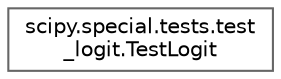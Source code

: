 digraph "Graphical Class Hierarchy"
{
 // LATEX_PDF_SIZE
  bgcolor="transparent";
  edge [fontname=Helvetica,fontsize=10,labelfontname=Helvetica,labelfontsize=10];
  node [fontname=Helvetica,fontsize=10,shape=box,height=0.2,width=0.4];
  rankdir="LR";
  Node0 [id="Node000000",label="scipy.special.tests.test\l_logit.TestLogit",height=0.2,width=0.4,color="grey40", fillcolor="white", style="filled",URL="$dc/d0b/classscipy_1_1special_1_1tests_1_1test__logit_1_1TestLogit.html",tooltip=" "];
}
